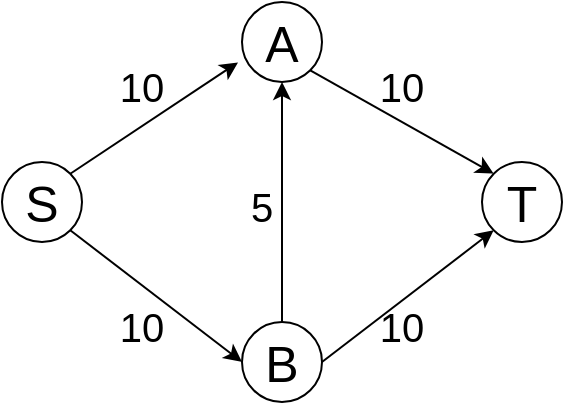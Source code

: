 <mxfile version="20.4.1" type="github">
  <diagram id="hs64t0GG5O-VeS1Xbc5G" name="第 1 页">
    <mxGraphModel dx="1550" dy="819" grid="1" gridSize="10" guides="1" tooltips="1" connect="1" arrows="1" fold="1" page="1" pageScale="1" pageWidth="827" pageHeight="1169" math="0" shadow="0">
      <root>
        <mxCell id="0" />
        <mxCell id="1" parent="0" />
        <mxCell id="Utg7PG7QE8WJHF_2mZUA-1" value="&lt;font style=&quot;font-size: 25px;&quot;&gt;S&lt;/font&gt;" style="ellipse;whiteSpace=wrap;html=1;aspect=fixed;" vertex="1" parent="1">
          <mxGeometry x="120" y="240" width="40" height="40" as="geometry" />
        </mxCell>
        <mxCell id="Utg7PG7QE8WJHF_2mZUA-15" style="edgeStyle=none;rounded=0;orthogonalLoop=1;jettySize=auto;html=1;exitX=1;exitY=1;exitDx=0;exitDy=0;entryX=0;entryY=0;entryDx=0;entryDy=0;fontSize=20;" edge="1" parent="1" source="Utg7PG7QE8WJHF_2mZUA-2" target="Utg7PG7QE8WJHF_2mZUA-4">
          <mxGeometry relative="1" as="geometry" />
        </mxCell>
        <mxCell id="Utg7PG7QE8WJHF_2mZUA-2" value="&lt;font style=&quot;font-size: 25px;&quot;&gt;A&lt;/font&gt;" style="ellipse;whiteSpace=wrap;html=1;aspect=fixed;" vertex="1" parent="1">
          <mxGeometry x="240" y="160" width="40" height="40" as="geometry" />
        </mxCell>
        <mxCell id="Utg7PG7QE8WJHF_2mZUA-14" style="rounded=0;orthogonalLoop=1;jettySize=auto;html=1;exitX=1;exitY=0.5;exitDx=0;exitDy=0;entryX=0;entryY=1;entryDx=0;entryDy=0;fontSize=20;" edge="1" parent="1" source="Utg7PG7QE8WJHF_2mZUA-3" target="Utg7PG7QE8WJHF_2mZUA-4">
          <mxGeometry relative="1" as="geometry" />
        </mxCell>
        <mxCell id="Utg7PG7QE8WJHF_2mZUA-16" style="edgeStyle=none;rounded=0;orthogonalLoop=1;jettySize=auto;html=1;exitX=0.5;exitY=0;exitDx=0;exitDy=0;entryX=0.5;entryY=1;entryDx=0;entryDy=0;fontSize=20;" edge="1" parent="1" source="Utg7PG7QE8WJHF_2mZUA-3" target="Utg7PG7QE8WJHF_2mZUA-2">
          <mxGeometry relative="1" as="geometry" />
        </mxCell>
        <mxCell id="Utg7PG7QE8WJHF_2mZUA-3" value="&lt;span style=&quot;font-size: 25px;&quot;&gt;B&lt;/span&gt;" style="ellipse;whiteSpace=wrap;html=1;aspect=fixed;" vertex="1" parent="1">
          <mxGeometry x="240" y="320" width="40" height="40" as="geometry" />
        </mxCell>
        <mxCell id="Utg7PG7QE8WJHF_2mZUA-4" value="&lt;font style=&quot;font-size: 25px;&quot;&gt;T&lt;/font&gt;" style="ellipse;whiteSpace=wrap;html=1;aspect=fixed;" vertex="1" parent="1">
          <mxGeometry x="360" y="240" width="40" height="40" as="geometry" />
        </mxCell>
        <mxCell id="Utg7PG7QE8WJHF_2mZUA-5" value="" style="endArrow=classic;html=1;rounded=0;fontSize=25;exitX=1;exitY=0;exitDx=0;exitDy=0;entryX=-0.05;entryY=0.755;entryDx=0;entryDy=0;entryPerimeter=0;" edge="1" parent="1" source="Utg7PG7QE8WJHF_2mZUA-1" target="Utg7PG7QE8WJHF_2mZUA-2">
          <mxGeometry width="50" height="50" relative="1" as="geometry">
            <mxPoint x="520" y="430" as="sourcePoint" />
            <mxPoint x="570" y="380" as="targetPoint" />
          </mxGeometry>
        </mxCell>
        <mxCell id="Utg7PG7QE8WJHF_2mZUA-6" value="" style="endArrow=classic;html=1;rounded=0;fontSize=25;exitX=1;exitY=1;exitDx=0;exitDy=0;entryX=0;entryY=0.5;entryDx=0;entryDy=0;" edge="1" parent="1" source="Utg7PG7QE8WJHF_2mZUA-1" target="Utg7PG7QE8WJHF_2mZUA-3">
          <mxGeometry width="50" height="50" relative="1" as="geometry">
            <mxPoint x="520" y="430" as="sourcePoint" />
            <mxPoint x="570" y="380" as="targetPoint" />
          </mxGeometry>
        </mxCell>
        <mxCell id="Utg7PG7QE8WJHF_2mZUA-7" value="&lt;span style=&quot;font-size: 20px;&quot;&gt;10&lt;/span&gt;" style="text;html=1;strokeColor=none;fillColor=none;align=center;verticalAlign=middle;whiteSpace=wrap;rounded=0;fontSize=25;" vertex="1" parent="1">
          <mxGeometry x="160" y="190" width="60" height="20" as="geometry" />
        </mxCell>
        <mxCell id="Utg7PG7QE8WJHF_2mZUA-10" value="&lt;span style=&quot;font-size: 20px;&quot;&gt;10&lt;/span&gt;" style="text;html=1;strokeColor=none;fillColor=none;align=center;verticalAlign=middle;whiteSpace=wrap;rounded=0;fontSize=25;" vertex="1" parent="1">
          <mxGeometry x="160" y="310" width="60" height="20" as="geometry" />
        </mxCell>
        <mxCell id="Utg7PG7QE8WJHF_2mZUA-11" value="&lt;span style=&quot;font-size: 20px;&quot;&gt;10&lt;/span&gt;" style="text;html=1;strokeColor=none;fillColor=none;align=center;verticalAlign=middle;whiteSpace=wrap;rounded=0;fontSize=25;" vertex="1" parent="1">
          <mxGeometry x="290" y="190" width="60" height="20" as="geometry" />
        </mxCell>
        <mxCell id="Utg7PG7QE8WJHF_2mZUA-12" value="&lt;span style=&quot;font-size: 20px;&quot;&gt;10&lt;/span&gt;" style="text;html=1;strokeColor=none;fillColor=none;align=center;verticalAlign=middle;whiteSpace=wrap;rounded=0;fontSize=25;" vertex="1" parent="1">
          <mxGeometry x="290" y="310" width="60" height="20" as="geometry" />
        </mxCell>
        <mxCell id="Utg7PG7QE8WJHF_2mZUA-17" value="&lt;span style=&quot;font-size: 20px;&quot;&gt;5&lt;/span&gt;" style="text;html=1;strokeColor=none;fillColor=none;align=center;verticalAlign=middle;whiteSpace=wrap;rounded=0;fontSize=25;" vertex="1" parent="1">
          <mxGeometry x="220" y="250" width="60" height="20" as="geometry" />
        </mxCell>
      </root>
    </mxGraphModel>
  </diagram>
</mxfile>
